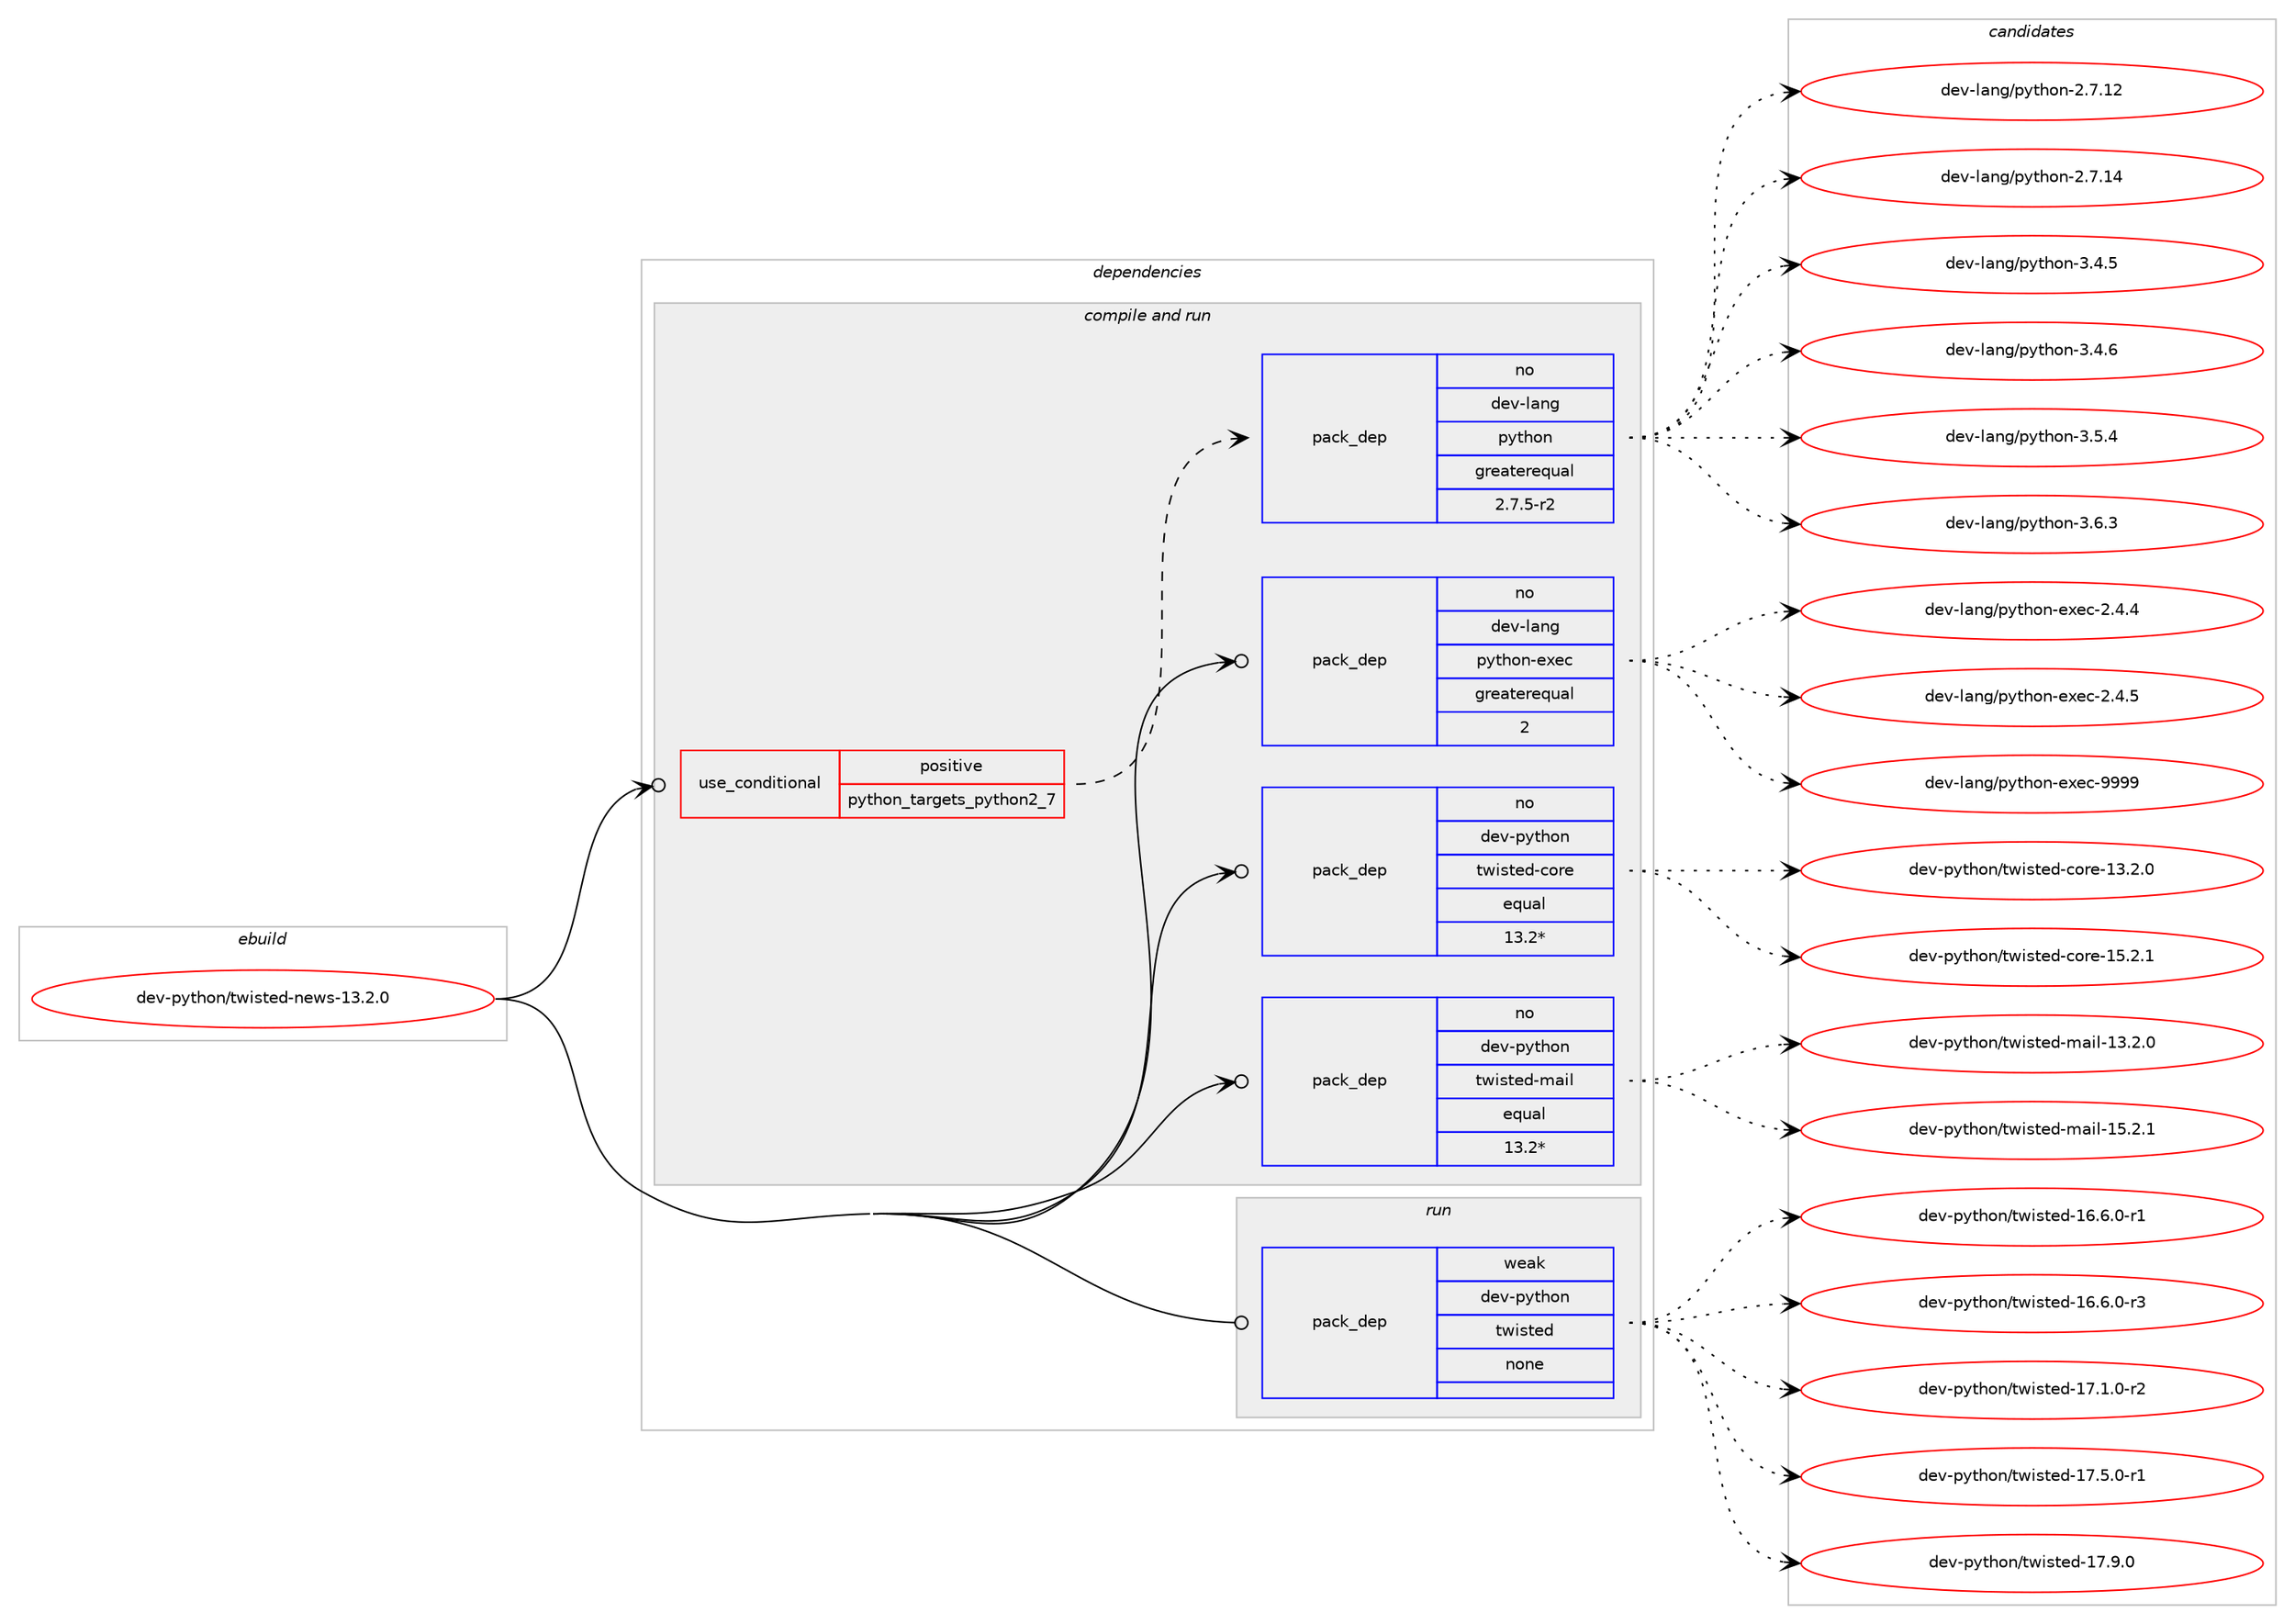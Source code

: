 digraph prolog {

# *************
# Graph options
# *************

newrank=true;
concentrate=true;
compound=true;
graph [rankdir=LR,fontname=Helvetica,fontsize=10,ranksep=1.5];#, ranksep=2.5, nodesep=0.2];
edge  [arrowhead=vee];
node  [fontname=Helvetica,fontsize=10];

# **********
# The ebuild
# **********

subgraph cluster_leftcol {
color=gray;
rank=same;
label=<<i>ebuild</i>>;
id [label="dev-python/twisted-news-13.2.0", color=red, width=4, href="../dev-python/twisted-news-13.2.0.svg"];
}

# ****************
# The dependencies
# ****************

subgraph cluster_midcol {
color=gray;
label=<<i>dependencies</i>>;
subgraph cluster_compile {
fillcolor="#eeeeee";
style=filled;
label=<<i>compile</i>>;
}
subgraph cluster_compileandrun {
fillcolor="#eeeeee";
style=filled;
label=<<i>compile and run</i>>;
subgraph cond43108 {
dependency191768 [label=<<TABLE BORDER="0" CELLBORDER="1" CELLSPACING="0" CELLPADDING="4"><TR><TD ROWSPAN="3" CELLPADDING="10">use_conditional</TD></TR><TR><TD>positive</TD></TR><TR><TD>python_targets_python2_7</TD></TR></TABLE>>, shape=none, color=red];
subgraph pack144704 {
dependency191769 [label=<<TABLE BORDER="0" CELLBORDER="1" CELLSPACING="0" CELLPADDING="4" WIDTH="220"><TR><TD ROWSPAN="6" CELLPADDING="30">pack_dep</TD></TR><TR><TD WIDTH="110">no</TD></TR><TR><TD>dev-lang</TD></TR><TR><TD>python</TD></TR><TR><TD>greaterequal</TD></TR><TR><TD>2.7.5-r2</TD></TR></TABLE>>, shape=none, color=blue];
}
dependency191768:e -> dependency191769:w [weight=20,style="dashed",arrowhead="vee"];
}
id:e -> dependency191768:w [weight=20,style="solid",arrowhead="odotvee"];
subgraph pack144705 {
dependency191770 [label=<<TABLE BORDER="0" CELLBORDER="1" CELLSPACING="0" CELLPADDING="4" WIDTH="220"><TR><TD ROWSPAN="6" CELLPADDING="30">pack_dep</TD></TR><TR><TD WIDTH="110">no</TD></TR><TR><TD>dev-lang</TD></TR><TR><TD>python-exec</TD></TR><TR><TD>greaterequal</TD></TR><TR><TD>2</TD></TR></TABLE>>, shape=none, color=blue];
}
id:e -> dependency191770:w [weight=20,style="solid",arrowhead="odotvee"];
subgraph pack144706 {
dependency191771 [label=<<TABLE BORDER="0" CELLBORDER="1" CELLSPACING="0" CELLPADDING="4" WIDTH="220"><TR><TD ROWSPAN="6" CELLPADDING="30">pack_dep</TD></TR><TR><TD WIDTH="110">no</TD></TR><TR><TD>dev-python</TD></TR><TR><TD>twisted-core</TD></TR><TR><TD>equal</TD></TR><TR><TD>13.2*</TD></TR></TABLE>>, shape=none, color=blue];
}
id:e -> dependency191771:w [weight=20,style="solid",arrowhead="odotvee"];
subgraph pack144707 {
dependency191772 [label=<<TABLE BORDER="0" CELLBORDER="1" CELLSPACING="0" CELLPADDING="4" WIDTH="220"><TR><TD ROWSPAN="6" CELLPADDING="30">pack_dep</TD></TR><TR><TD WIDTH="110">no</TD></TR><TR><TD>dev-python</TD></TR><TR><TD>twisted-mail</TD></TR><TR><TD>equal</TD></TR><TR><TD>13.2*</TD></TR></TABLE>>, shape=none, color=blue];
}
id:e -> dependency191772:w [weight=20,style="solid",arrowhead="odotvee"];
}
subgraph cluster_run {
fillcolor="#eeeeee";
style=filled;
label=<<i>run</i>>;
subgraph pack144708 {
dependency191773 [label=<<TABLE BORDER="0" CELLBORDER="1" CELLSPACING="0" CELLPADDING="4" WIDTH="220"><TR><TD ROWSPAN="6" CELLPADDING="30">pack_dep</TD></TR><TR><TD WIDTH="110">weak</TD></TR><TR><TD>dev-python</TD></TR><TR><TD>twisted</TD></TR><TR><TD>none</TD></TR><TR><TD></TD></TR></TABLE>>, shape=none, color=blue];
}
id:e -> dependency191773:w [weight=20,style="solid",arrowhead="odot"];
}
}

# **************
# The candidates
# **************

subgraph cluster_choices {
rank=same;
color=gray;
label=<<i>candidates</i>>;

subgraph choice144704 {
color=black;
nodesep=1;
choice10010111845108971101034711212111610411111045504655464950 [label="dev-lang/python-2.7.12", color=red, width=4,href="../dev-lang/python-2.7.12.svg"];
choice10010111845108971101034711212111610411111045504655464952 [label="dev-lang/python-2.7.14", color=red, width=4,href="../dev-lang/python-2.7.14.svg"];
choice100101118451089711010347112121116104111110455146524653 [label="dev-lang/python-3.4.5", color=red, width=4,href="../dev-lang/python-3.4.5.svg"];
choice100101118451089711010347112121116104111110455146524654 [label="dev-lang/python-3.4.6", color=red, width=4,href="../dev-lang/python-3.4.6.svg"];
choice100101118451089711010347112121116104111110455146534652 [label="dev-lang/python-3.5.4", color=red, width=4,href="../dev-lang/python-3.5.4.svg"];
choice100101118451089711010347112121116104111110455146544651 [label="dev-lang/python-3.6.3", color=red, width=4,href="../dev-lang/python-3.6.3.svg"];
dependency191769:e -> choice10010111845108971101034711212111610411111045504655464950:w [style=dotted,weight="100"];
dependency191769:e -> choice10010111845108971101034711212111610411111045504655464952:w [style=dotted,weight="100"];
dependency191769:e -> choice100101118451089711010347112121116104111110455146524653:w [style=dotted,weight="100"];
dependency191769:e -> choice100101118451089711010347112121116104111110455146524654:w [style=dotted,weight="100"];
dependency191769:e -> choice100101118451089711010347112121116104111110455146534652:w [style=dotted,weight="100"];
dependency191769:e -> choice100101118451089711010347112121116104111110455146544651:w [style=dotted,weight="100"];
}
subgraph choice144705 {
color=black;
nodesep=1;
choice1001011184510897110103471121211161041111104510112010199455046524652 [label="dev-lang/python-exec-2.4.4", color=red, width=4,href="../dev-lang/python-exec-2.4.4.svg"];
choice1001011184510897110103471121211161041111104510112010199455046524653 [label="dev-lang/python-exec-2.4.5", color=red, width=4,href="../dev-lang/python-exec-2.4.5.svg"];
choice10010111845108971101034711212111610411111045101120101994557575757 [label="dev-lang/python-exec-9999", color=red, width=4,href="../dev-lang/python-exec-9999.svg"];
dependency191770:e -> choice1001011184510897110103471121211161041111104510112010199455046524652:w [style=dotted,weight="100"];
dependency191770:e -> choice1001011184510897110103471121211161041111104510112010199455046524653:w [style=dotted,weight="100"];
dependency191770:e -> choice10010111845108971101034711212111610411111045101120101994557575757:w [style=dotted,weight="100"];
}
subgraph choice144706 {
color=black;
nodesep=1;
choice1001011184511212111610411111047116119105115116101100459911111410145495146504648 [label="dev-python/twisted-core-13.2.0", color=red, width=4,href="../dev-python/twisted-core-13.2.0.svg"];
choice1001011184511212111610411111047116119105115116101100459911111410145495346504649 [label="dev-python/twisted-core-15.2.1", color=red, width=4,href="../dev-python/twisted-core-15.2.1.svg"];
dependency191771:e -> choice1001011184511212111610411111047116119105115116101100459911111410145495146504648:w [style=dotted,weight="100"];
dependency191771:e -> choice1001011184511212111610411111047116119105115116101100459911111410145495346504649:w [style=dotted,weight="100"];
}
subgraph choice144707 {
color=black;
nodesep=1;
choice1001011184511212111610411111047116119105115116101100451099710510845495146504648 [label="dev-python/twisted-mail-13.2.0", color=red, width=4,href="../dev-python/twisted-mail-13.2.0.svg"];
choice1001011184511212111610411111047116119105115116101100451099710510845495346504649 [label="dev-python/twisted-mail-15.2.1", color=red, width=4,href="../dev-python/twisted-mail-15.2.1.svg"];
dependency191772:e -> choice1001011184511212111610411111047116119105115116101100451099710510845495146504648:w [style=dotted,weight="100"];
dependency191772:e -> choice1001011184511212111610411111047116119105115116101100451099710510845495346504649:w [style=dotted,weight="100"];
}
subgraph choice144708 {
color=black;
nodesep=1;
choice1001011184511212111610411111047116119105115116101100454954465446484511449 [label="dev-python/twisted-16.6.0-r1", color=red, width=4,href="../dev-python/twisted-16.6.0-r1.svg"];
choice1001011184511212111610411111047116119105115116101100454954465446484511451 [label="dev-python/twisted-16.6.0-r3", color=red, width=4,href="../dev-python/twisted-16.6.0-r3.svg"];
choice1001011184511212111610411111047116119105115116101100454955464946484511450 [label="dev-python/twisted-17.1.0-r2", color=red, width=4,href="../dev-python/twisted-17.1.0-r2.svg"];
choice1001011184511212111610411111047116119105115116101100454955465346484511449 [label="dev-python/twisted-17.5.0-r1", color=red, width=4,href="../dev-python/twisted-17.5.0-r1.svg"];
choice100101118451121211161041111104711611910511511610110045495546574648 [label="dev-python/twisted-17.9.0", color=red, width=4,href="../dev-python/twisted-17.9.0.svg"];
dependency191773:e -> choice1001011184511212111610411111047116119105115116101100454954465446484511449:w [style=dotted,weight="100"];
dependency191773:e -> choice1001011184511212111610411111047116119105115116101100454954465446484511451:w [style=dotted,weight="100"];
dependency191773:e -> choice1001011184511212111610411111047116119105115116101100454955464946484511450:w [style=dotted,weight="100"];
dependency191773:e -> choice1001011184511212111610411111047116119105115116101100454955465346484511449:w [style=dotted,weight="100"];
dependency191773:e -> choice100101118451121211161041111104711611910511511610110045495546574648:w [style=dotted,weight="100"];
}
}

}
